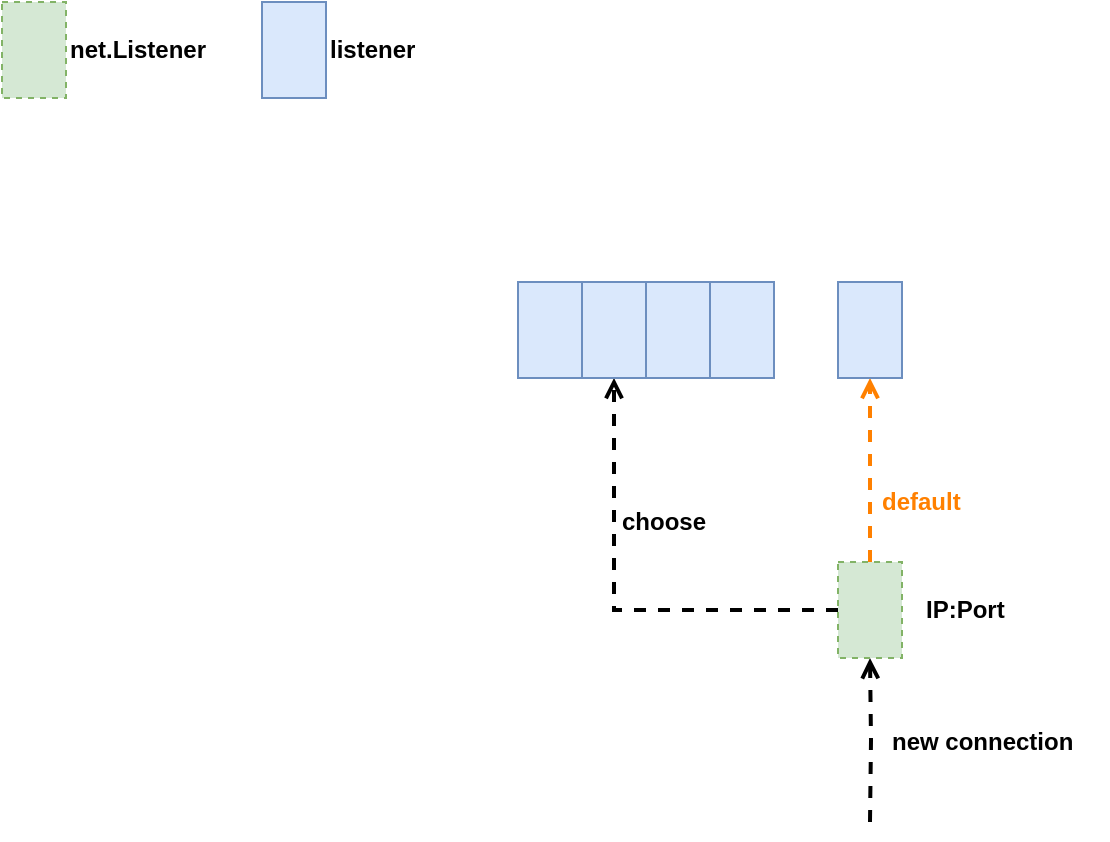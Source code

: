 <mxfile version="12.9.3" type="device" pages="6"><diagram id="dbcstQzmSlEcII5QbIzY" name="mux-logical"><mxGraphModel dx="946" dy="725" grid="1" gridSize="10" guides="1" tooltips="1" connect="1" arrows="1" fold="1" page="1" pageScale="1" pageWidth="850" pageHeight="1100" math="0" shadow="0"><root><mxCell id="jz4CYJhjTtpOmUP2Ozku-0"/><mxCell id="jz4CYJhjTtpOmUP2Ozku-1" parent="jz4CYJhjTtpOmUP2Ozku-0"/><mxCell id="_9zwbvxTsbgT2o3tY8h4-7" style="edgeStyle=orthogonalEdgeStyle;rounded=0;orthogonalLoop=1;jettySize=auto;html=1;exitX=0;exitY=0.5;exitDx=0;exitDy=0;entryX=0.5;entryY=1;entryDx=0;entryDy=0;dashed=1;endArrow=open;endFill=0;strokeColor=#000000;strokeWidth=2;fontSize=12;fontColor=#FF8000;" edge="1" parent="jz4CYJhjTtpOmUP2Ozku-1" source="IV91luu3_fZBxVdjzfYJ-0" target="_9zwbvxTsbgT2o3tY8h4-3"><mxGeometry relative="1" as="geometry"/></mxCell><mxCell id="_9zwbvxTsbgT2o3tY8h4-8" style="edgeStyle=orthogonalEdgeStyle;rounded=0;orthogonalLoop=1;jettySize=auto;html=1;exitX=0.5;exitY=0;exitDx=0;exitDy=0;entryX=0.5;entryY=1;entryDx=0;entryDy=0;dashed=1;endArrow=open;endFill=0;strokeColor=#FF8000;strokeWidth=2;fontSize=12;fontColor=#FF8000;" edge="1" parent="jz4CYJhjTtpOmUP2Ozku-1" source="IV91luu3_fZBxVdjzfYJ-0" target="_9zwbvxTsbgT2o3tY8h4-6"><mxGeometry relative="1" as="geometry"/></mxCell><mxCell id="_9zwbvxTsbgT2o3tY8h4-9" style="edgeStyle=orthogonalEdgeStyle;rounded=0;orthogonalLoop=1;jettySize=auto;html=1;dashed=1;endArrow=open;endFill=0;strokeColor=#000000;strokeWidth=2;fontSize=12;fontColor=#FF8000;entryX=0.5;entryY=1;entryDx=0;entryDy=0;" edge="1" parent="jz4CYJhjTtpOmUP2Ozku-1" target="IV91luu3_fZBxVdjzfYJ-0"><mxGeometry relative="1" as="geometry"><mxPoint x="454" y="420" as="targetPoint"/><mxPoint x="454" y="430" as="sourcePoint"/></mxGeometry></mxCell><mxCell id="IV91luu3_fZBxVdjzfYJ-0" value="" style="rounded=0;whiteSpace=wrap;html=1;strokeColor=#82b366;fillColor=#d5e8d4;fontSize=16;dashed=1;" vertex="1" parent="jz4CYJhjTtpOmUP2Ozku-1"><mxGeometry x="438" y="300" width="32" height="48" as="geometry"/></mxCell><mxCell id="RExAnxmury5hbp0Fo_0h-0" value="&lt;font style=&quot;font-size: 12px;&quot;&gt;&lt;b style=&quot;font-size: 12px;&quot;&gt;net.Listener&lt;/b&gt;&lt;/font&gt;" style="text;html=1;align=left;verticalAlign=middle;resizable=0;points=[];autosize=1;fontSize=12;fontColor=#000000;" vertex="1" parent="jz4CYJhjTtpOmUP2Ozku-1"><mxGeometry x="52" y="34" width="80" height="20" as="geometry"/></mxCell><mxCell id="RExAnxmury5hbp0Fo_0h-1" value="" style="rounded=0;whiteSpace=wrap;html=1;strokeColor=#82b366;fillColor=#d5e8d4;fontSize=16;dashed=1;" vertex="1" parent="jz4CYJhjTtpOmUP2Ozku-1"><mxGeometry x="20" y="20" width="32" height="48" as="geometry"/></mxCell><mxCell id="_9zwbvxTsbgT2o3tY8h4-0" value="" style="rounded=0;whiteSpace=wrap;html=1;strokeColor=#6c8ebf;fillColor=#dae8fc;fontSize=16;" vertex="1" parent="jz4CYJhjTtpOmUP2Ozku-1"><mxGeometry x="150" y="20" width="32" height="48" as="geometry"/></mxCell><mxCell id="_9zwbvxTsbgT2o3tY8h4-1" value="&lt;b&gt;listener&lt;/b&gt;" style="text;html=1;align=left;verticalAlign=middle;resizable=0;points=[];autosize=1;fontSize=12;fontColor=#000000;" vertex="1" parent="jz4CYJhjTtpOmUP2Ozku-1"><mxGeometry x="182" y="34" width="60" height="20" as="geometry"/></mxCell><mxCell id="_9zwbvxTsbgT2o3tY8h4-2" value="" style="rounded=0;whiteSpace=wrap;html=1;strokeColor=#6c8ebf;fillColor=#dae8fc;fontSize=16;" vertex="1" parent="jz4CYJhjTtpOmUP2Ozku-1"><mxGeometry x="278" y="160" width="32" height="48" as="geometry"/></mxCell><mxCell id="_9zwbvxTsbgT2o3tY8h4-3" value="" style="rounded=0;whiteSpace=wrap;html=1;strokeColor=#6c8ebf;fillColor=#dae8fc;fontSize=16;" vertex="1" parent="jz4CYJhjTtpOmUP2Ozku-1"><mxGeometry x="310" y="160" width="32" height="48" as="geometry"/></mxCell><mxCell id="_9zwbvxTsbgT2o3tY8h4-4" value="" style="rounded=0;whiteSpace=wrap;html=1;strokeColor=#6c8ebf;fillColor=#dae8fc;fontSize=16;" vertex="1" parent="jz4CYJhjTtpOmUP2Ozku-1"><mxGeometry x="342" y="160" width="32" height="48" as="geometry"/></mxCell><mxCell id="_9zwbvxTsbgT2o3tY8h4-5" value="" style="rounded=0;whiteSpace=wrap;html=1;strokeColor=#6c8ebf;fillColor=#dae8fc;fontSize=16;" vertex="1" parent="jz4CYJhjTtpOmUP2Ozku-1"><mxGeometry x="374" y="160" width="32" height="48" as="geometry"/></mxCell><mxCell id="_9zwbvxTsbgT2o3tY8h4-6" value="" style="rounded=0;whiteSpace=wrap;html=1;strokeColor=#6c8ebf;fillColor=#dae8fc;fontSize=16;" vertex="1" parent="jz4CYJhjTtpOmUP2Ozku-1"><mxGeometry x="438" y="160" width="32" height="48" as="geometry"/></mxCell><mxCell id="_9zwbvxTsbgT2o3tY8h4-10" value="&lt;font style=&quot;font-size: 12px&quot;&gt;&lt;b style=&quot;font-size: 12px&quot;&gt;new connection&lt;/b&gt;&lt;/font&gt;" style="text;html=1;align=left;verticalAlign=middle;resizable=0;points=[];autosize=1;fontSize=12;fontColor=#000000;" vertex="1" parent="jz4CYJhjTtpOmUP2Ozku-1"><mxGeometry x="463" y="380" width="110" height="20" as="geometry"/></mxCell><mxCell id="_9zwbvxTsbgT2o3tY8h4-11" value="&lt;font style=&quot;font-size: 12px&quot;&gt;&lt;b style=&quot;font-size: 12px&quot;&gt;choose&lt;/b&gt;&lt;/font&gt;" style="text;html=1;align=left;verticalAlign=middle;resizable=0;points=[];autosize=1;fontSize=12;fontColor=#000000;" vertex="1" parent="jz4CYJhjTtpOmUP2Ozku-1"><mxGeometry x="328" y="270" width="60" height="20" as="geometry"/></mxCell><mxCell id="_9zwbvxTsbgT2o3tY8h4-12" value="&lt;b&gt;default&lt;/b&gt;" style="text;html=1;align=left;verticalAlign=middle;resizable=0;points=[];autosize=1;fontSize=12;fontColor=#FF8000;strokeColor=none;" vertex="1" parent="jz4CYJhjTtpOmUP2Ozku-1"><mxGeometry x="458" y="260" width="50" height="20" as="geometry"/></mxCell><mxCell id="_9zwbvxTsbgT2o3tY8h4-13" value="&lt;b&gt;IP:Port&lt;/b&gt;" style="text;html=1;align=left;verticalAlign=middle;resizable=0;points=[];autosize=1;fontSize=12;fontColor=#000000;" vertex="1" parent="jz4CYJhjTtpOmUP2Ozku-1"><mxGeometry x="480" y="314" width="50" height="20" as="geometry"/></mxCell></root></mxGraphModel></diagram><diagram id="0usNgU96hpFhxN_MC8US" name="mux"><mxGraphModel dx="946" dy="725" grid="1" gridSize="10" guides="1" tooltips="1" connect="1" arrows="1" fold="1" page="1" pageScale="1" pageWidth="850" pageHeight="1100" math="0" shadow="0"><root><mxCell id="0"/><mxCell id="1" parent="0"/><mxCell id="UM98xkrNpnuUNI5PYSUq-42" style="edgeStyle=orthogonalEdgeStyle;rounded=0;orthogonalLoop=1;jettySize=auto;html=1;exitX=0.25;exitY=1;exitDx=0;exitDy=0;entryX=1;entryY=0.5;entryDx=0;entryDy=0;dashed=1;endArrow=open;endFill=0;strokeColor=#7F00FF;strokeWidth=2;fontSize=12;fontColor=#FF8000;" edge="1" parent="1" source="UM98xkrNpnuUNI5PYSUq-8" target="UM98xkrNpnuUNI5PYSUq-13"><mxGeometry relative="1" as="geometry"/></mxCell><mxCell id="UM98xkrNpnuUNI5PYSUq-8" value="" style="rounded=0;whiteSpace=wrap;html=1;dashed=1;fontSize=12;align=left;fillColor=none;" vertex="1" parent="1"><mxGeometry x="321.5" y="270" width="131" height="70" as="geometry"/></mxCell><mxCell id="zYH3Lq-KBJM0vHloreDQ-21" value="" style="rounded=0;whiteSpace=wrap;html=1;strokeColor=#6c8ebf;fillColor=#dae8fc;fontSize=16;" vertex="1" parent="1"><mxGeometry x="393" y="20" width="32" height="48" as="geometry"/></mxCell><mxCell id="zYH3Lq-KBJM0vHloreDQ-23" value="" style="rounded=0;whiteSpace=wrap;html=1;strokeColor=#b85450;fillColor=#f8cecc;fontSize=16;" vertex="1" parent="1"><mxGeometry x="281" y="20" width="32" height="48" as="geometry"/></mxCell><mxCell id="zYH3Lq-KBJM0vHloreDQ-25" value="&lt;font style=&quot;font-size: 12px;&quot;&gt;&lt;b style=&quot;font-size: 12px;&quot;&gt;net.Listener&lt;/b&gt;&lt;/font&gt;" style="text;html=1;align=left;verticalAlign=middle;resizable=0;points=[];autosize=1;fontSize=12;fontColor=#000000;" vertex="1" parent="1"><mxGeometry x="52" y="34" width="80" height="20" as="geometry"/></mxCell><mxCell id="UM98xkrNpnuUNI5PYSUq-1" value="" style="rounded=0;whiteSpace=wrap;html=1;strokeColor=#82b366;fillColor=#d5e8d4;fontSize=16;dashed=1;" vertex="1" parent="1"><mxGeometry x="20" y="20" width="32" height="48" as="geometry"/></mxCell><mxCell id="UM98xkrNpnuUNI5PYSUq-2" value="&lt;b&gt;Mux&lt;/b&gt;" style="text;html=1;align=left;verticalAlign=middle;resizable=0;points=[];autosize=1;fontSize=12;fontColor=#000000;" vertex="1" parent="1"><mxGeometry x="313" y="34" width="40" height="20" as="geometry"/></mxCell><mxCell id="UM98xkrNpnuUNI5PYSUq-3" value="&lt;b&gt;listener&lt;/b&gt;" style="text;html=1;align=left;verticalAlign=middle;resizable=0;points=[];autosize=1;fontSize=12;fontColor=#000000;" vertex="1" parent="1"><mxGeometry x="425" y="34" width="60" height="20" as="geometry"/></mxCell><mxCell id="UM98xkrNpnuUNI5PYSUq-9" style="edgeStyle=orthogonalEdgeStyle;rounded=0;orthogonalLoop=1;jettySize=auto;html=1;exitX=1;exitY=0.5;exitDx=0;exitDy=0;entryX=0;entryY=0.5;entryDx=0;entryDy=0;endArrow=open;endFill=0;fontSize=12;" edge="1" parent="1" source="UM98xkrNpnuUNI5PYSUq-4" target="UM98xkrNpnuUNI5PYSUq-8"><mxGeometry relative="1" as="geometry"/></mxCell><mxCell id="UM98xkrNpnuUNI5PYSUq-14" style="edgeStyle=orthogonalEdgeStyle;rounded=0;orthogonalLoop=1;jettySize=auto;html=1;exitX=0.5;exitY=1;exitDx=0;exitDy=0;entryX=0.5;entryY=0;entryDx=0;entryDy=0;endArrow=open;endFill=0;fontSize=12;" edge="1" parent="1" source="UM98xkrNpnuUNI5PYSUq-4" target="UM98xkrNpnuUNI5PYSUq-13"><mxGeometry relative="1" as="geometry"/></mxCell><mxCell id="UM98xkrNpnuUNI5PYSUq-19" style="edgeStyle=orthogonalEdgeStyle;rounded=0;orthogonalLoop=1;jettySize=auto;html=1;exitX=0.5;exitY=0;exitDx=0;exitDy=0;endArrow=open;endFill=0;fontSize=12;" edge="1" parent="1" source="UM98xkrNpnuUNI5PYSUq-4" target="UM98xkrNpnuUNI5PYSUq-18"><mxGeometry relative="1" as="geometry"/></mxCell><mxCell id="UM98xkrNpnuUNI5PYSUq-4" value="" style="rounded=0;whiteSpace=wrap;html=1;strokeColor=#b85450;fillColor=#f8cecc;fontSize=16;" vertex="1" parent="1"><mxGeometry x="199" y="281" width="32" height="48" as="geometry"/></mxCell><mxCell id="UM98xkrNpnuUNI5PYSUq-11" style="edgeStyle=orthogonalEdgeStyle;rounded=0;orthogonalLoop=1;jettySize=auto;html=1;exitX=0;exitY=0.5;exitDx=0;exitDy=0;entryX=0;entryY=0.5;entryDx=0;entryDy=0;endArrow=open;endFill=0;fontSize=12;" edge="1" parent="1" source="UM98xkrNpnuUNI5PYSUq-13" target="UM98xkrNpnuUNI5PYSUq-4"><mxGeometry relative="1" as="geometry"/></mxCell><mxCell id="UM98xkrNpnuUNI5PYSUq-5" value="" style="rounded=0;whiteSpace=wrap;html=1;strokeColor=#6c8ebf;fillColor=#dae8fc;fontSize=16;" vertex="1" parent="1"><mxGeometry x="339" y="281" width="32" height="48" as="geometry"/></mxCell><mxCell id="UM98xkrNpnuUNI5PYSUq-6" value="" style="rounded=0;whiteSpace=wrap;html=1;strokeColor=#6c8ebf;fillColor=#dae8fc;fontSize=16;" vertex="1" parent="1"><mxGeometry x="371" y="281" width="32" height="48" as="geometry"/></mxCell><mxCell id="UM98xkrNpnuUNI5PYSUq-26" style="edgeStyle=orthogonalEdgeStyle;rounded=0;orthogonalLoop=1;jettySize=auto;html=1;exitX=1;exitY=0.5;exitDx=0;exitDy=0;dashed=1;endArrow=open;endFill=0;strokeColor=#7F00FF;strokeWidth=2;fontSize=12;fontColor=#7F00FF;entryX=0;entryY=0.5;entryDx=0;entryDy=0;" edge="1" parent="1" source="UM98xkrNpnuUNI5PYSUq-7" target="UM98xkrNpnuUNI5PYSUq-32"><mxGeometry relative="1" as="geometry"><mxPoint x="551" y="305" as="targetPoint"/></mxGeometry></mxCell><mxCell id="UM98xkrNpnuUNI5PYSUq-7" value="" style="rounded=0;whiteSpace=wrap;html=1;strokeColor=#6c8ebf;fillColor=#dae8fc;fontSize=16;" vertex="1" parent="1"><mxGeometry x="403" y="281" width="32" height="48" as="geometry"/></mxCell><mxCell id="UM98xkrNpnuUNI5PYSUq-10" value="&lt;b&gt;lns&lt;/b&gt;" style="text;html=1;align=left;verticalAlign=middle;resizable=0;points=[];autosize=1;fontSize=12;fontColor=#000000;" vertex="1" parent="1"><mxGeometry x="259" y="285" width="30" height="20" as="geometry"/></mxCell><mxCell id="UM98xkrNpnuUNI5PYSUq-12" value="&lt;b&gt;mux&lt;/b&gt;" style="text;html=1;align=right;verticalAlign=middle;resizable=0;points=[];autosize=1;fontSize=12;fontColor=#000000;" vertex="1" parent="1"><mxGeometry x="139" y="361" width="40" height="20" as="geometry"/></mxCell><mxCell id="UM98xkrNpnuUNI5PYSUq-43" style="edgeStyle=orthogonalEdgeStyle;rounded=0;orthogonalLoop=1;jettySize=auto;html=1;exitX=0.5;exitY=1;exitDx=0;exitDy=0;dashed=1;endArrow=open;endFill=0;strokeColor=#7F00FF;strokeWidth=2;fontSize=12;fontColor=#FF8000;" edge="1" parent="1" source="UM98xkrNpnuUNI5PYSUq-13"><mxGeometry relative="1" as="geometry"><mxPoint x="215" y="560" as="targetPoint"/></mxGeometry></mxCell><mxCell id="UM98xkrNpnuUNI5PYSUq-13" value="" style="rounded=0;whiteSpace=wrap;html=1;strokeColor=#6c8ebf;fillColor=#dae8fc;fontSize=16;" vertex="1" parent="1"><mxGeometry x="199" y="431" width="32" height="48" as="geometry"/></mxCell><mxCell id="UM98xkrNpnuUNI5PYSUq-15" value="&lt;b&gt;defaultLn&lt;/b&gt;" style="text;html=1;align=left;verticalAlign=middle;resizable=0;points=[];autosize=1;fontSize=12;fontColor=#000000;" vertex="1" parent="1"><mxGeometry x="219" y="371" width="70" height="20" as="geometry"/></mxCell><mxCell id="UM98xkrNpnuUNI5PYSUq-22" style="edgeStyle=orthogonalEdgeStyle;rounded=0;orthogonalLoop=1;jettySize=auto;html=1;exitX=1;exitY=0.5;exitDx=0;exitDy=0;endArrow=open;endFill=0;fontSize=12;strokeWidth=2;strokeColor=#7F00FF;dashed=1;" edge="1" parent="1" source="UM98xkrNpnuUNI5PYSUq-18" target="UM98xkrNpnuUNI5PYSUq-21"><mxGeometry relative="1" as="geometry"/></mxCell><mxCell id="UM98xkrNpnuUNI5PYSUq-40" style="edgeStyle=orthogonalEdgeStyle;rounded=0;orthogonalLoop=1;jettySize=auto;html=1;dashed=1;endArrow=open;endFill=0;strokeColor=#7F00FF;strokeWidth=2;fontSize=12;fontColor=#FF8000;entryX=0;entryY=0.5;entryDx=0;entryDy=0;" edge="1" parent="1" target="UM98xkrNpnuUNI5PYSUq-18"><mxGeometry relative="1" as="geometry"><mxPoint x="130" y="154" as="targetPoint"/><mxPoint x="130" y="154" as="sourcePoint"/></mxGeometry></mxCell><mxCell id="UM98xkrNpnuUNI5PYSUq-18" value="" style="rounded=0;whiteSpace=wrap;html=1;strokeColor=#82b366;fillColor=#d5e8d4;fontSize=16;dashed=1;" vertex="1" parent="1"><mxGeometry x="199" y="130" width="32" height="48" as="geometry"/></mxCell><mxCell id="UM98xkrNpnuUNI5PYSUq-20" value="&lt;b&gt;ln&lt;/b&gt;" style="text;html=1;align=right;verticalAlign=middle;resizable=0;points=[];autosize=1;fontSize=12;fontColor=#000000;" vertex="1" parent="1"><mxGeometry x="183" y="220" width="30" height="20" as="geometry"/></mxCell><mxCell id="UM98xkrNpnuUNI5PYSUq-24" style="edgeStyle=orthogonalEdgeStyle;rounded=0;orthogonalLoop=1;jettySize=auto;html=1;exitX=1;exitY=0.5;exitDx=0;exitDy=0;entryX=0.75;entryY=0;entryDx=0;entryDy=0;dashed=1;endArrow=open;endFill=0;strokeColor=#7F00FF;strokeWidth=2;fontSize=12;fontColor=#7F00FF;" edge="1" parent="1" source="UM98xkrNpnuUNI5PYSUq-21" target="UM98xkrNpnuUNI5PYSUq-8"><mxGeometry relative="1" as="geometry"/></mxCell><mxCell id="UM98xkrNpnuUNI5PYSUq-21" value="" style="rounded=0;whiteSpace=wrap;html=1;strokeColor=#d6b656;fillColor=#fff2cc;fontSize=16;dashed=1;" vertex="1" parent="1"><mxGeometry x="339" y="130" width="32" height="48" as="geometry"/></mxCell><mxCell id="UM98xkrNpnuUNI5PYSUq-23" value="&lt;b&gt;Accept()&lt;/b&gt;" style="text;html=1;align=left;verticalAlign=middle;resizable=0;points=[];autosize=1;fontSize=12;fontColor=#7F00FF;" vertex="1" parent="1"><mxGeometry x="257" y="133" width="60" height="20" as="geometry"/></mxCell><mxCell id="UM98xkrNpnuUNI5PYSUq-25" value="&lt;b&gt;matches the first and send&lt;/b&gt;" style="text;html=1;align=left;verticalAlign=middle;resizable=0;points=[];autosize=1;fontSize=12;fontColor=#7F00FF;" vertex="1" parent="1"><mxGeometry x="421" y="200" width="170" height="20" as="geometry"/></mxCell><mxCell id="UM98xkrNpnuUNI5PYSUq-27" value="&lt;b&gt;Accept()&lt;/b&gt;" style="text;html=1;align=left;verticalAlign=middle;resizable=0;points=[];autosize=1;fontSize=12;fontColor=#7F00FF;" vertex="1" parent="1"><mxGeometry x="471" y="281" width="60" height="20" as="geometry"/></mxCell><mxCell id="UM98xkrNpnuUNI5PYSUq-28" value="" style="rounded=0;whiteSpace=wrap;html=1;strokeColor=#9673a6;fillColor=#e1d5e7;fontSize=16;" vertex="1" parent="1"><mxGeometry x="510" y="20" width="32" height="48" as="geometry"/></mxCell><mxCell id="UM98xkrNpnuUNI5PYSUq-29" value="&lt;b&gt;SharedConn&lt;/b&gt;" style="text;html=1;align=left;verticalAlign=middle;resizable=0;points=[];autosize=1;fontSize=12;fontColor=#000000;" vertex="1" parent="1"><mxGeometry x="542" y="34" width="90" height="20" as="geometry"/></mxCell><mxCell id="UM98xkrNpnuUNI5PYSUq-30" value="" style="rounded=0;whiteSpace=wrap;html=1;strokeColor=#d6b656;fillColor=#fff2cc;fontSize=16;dashed=1;" vertex="1" parent="1"><mxGeometry x="150" y="20" width="32" height="48" as="geometry"/></mxCell><mxCell id="UM98xkrNpnuUNI5PYSUq-31" value="&lt;b&gt;net.Conn&lt;/b&gt;" style="text;html=1;align=left;verticalAlign=middle;resizable=0;points=[];autosize=1;fontSize=12;fontColor=#000000;" vertex="1" parent="1"><mxGeometry x="182" y="34" width="70" height="20" as="geometry"/></mxCell><mxCell id="UM98xkrNpnuUNI5PYSUq-39" style="edgeStyle=orthogonalEdgeStyle;rounded=0;orthogonalLoop=1;jettySize=auto;html=1;exitX=1;exitY=0.5;exitDx=0;exitDy=0;dashed=1;endArrow=open;endFill=0;strokeColor=#7F00FF;strokeWidth=2;fontSize=12;fontColor=#FF8000;" edge="1" parent="1" source="UM98xkrNpnuUNI5PYSUq-32"><mxGeometry relative="1" as="geometry"><mxPoint x="670" y="305" as="targetPoint"/></mxGeometry></mxCell><mxCell id="UM98xkrNpnuUNI5PYSUq-32" value="" style="rounded=0;whiteSpace=wrap;html=1;strokeColor=#9673a6;fillColor=#e1d5e7;fontSize=16;" vertex="1" parent="1"><mxGeometry x="571" y="281" width="32" height="48" as="geometry"/></mxCell><mxCell id="UM98xkrNpnuUNI5PYSUq-34" style="edgeStyle=orthogonalEdgeStyle;rounded=0;orthogonalLoop=1;jettySize=auto;html=1;dashed=1;endArrow=open;endFill=0;strokeColor=#FF8000;strokeWidth=2;fontSize=12;fontColor=#7F00FF;entryX=1;entryY=0.5;entryDx=0;entryDy=0;" edge="1" parent="1" target="UM98xkrNpnuUNI5PYSUq-33"><mxGeometry relative="1" as="geometry"><mxPoint x="531" y="455" as="targetPoint"/><mxPoint x="541" y="455" as="sourcePoint"/></mxGeometry></mxCell><mxCell id="UM98xkrNpnuUNI5PYSUq-37" style="edgeStyle=orthogonalEdgeStyle;rounded=0;orthogonalLoop=1;jettySize=auto;html=1;exitX=0.5;exitY=0;exitDx=0;exitDy=0;entryX=0.75;entryY=1;entryDx=0;entryDy=0;dashed=1;endArrow=open;endFill=0;strokeColor=#FF8000;strokeWidth=2;fontSize=12;fontColor=#7F00FF;" edge="1" parent="1" source="UM98xkrNpnuUNI5PYSUq-33" target="UM98xkrNpnuUNI5PYSUq-8"><mxGeometry relative="1" as="geometry"/></mxCell><mxCell id="UM98xkrNpnuUNI5PYSUq-33" value="" style="rounded=0;whiteSpace=wrap;html=1;strokeColor=#6c8ebf;fillColor=#dae8fc;fontSize=16;" vertex="1" parent="1"><mxGeometry x="404" y="431" width="32" height="48" as="geometry"/></mxCell><mxCell id="UM98xkrNpnuUNI5PYSUq-35" value="&lt;b&gt;Listen()&lt;/b&gt;" style="text;html=1;align=left;verticalAlign=middle;resizable=0;points=[];autosize=1;fontSize=12;fontColor=#FF8000;" vertex="1" parent="1"><mxGeometry x="545" y="443" width="60" height="20" as="geometry"/></mxCell><mxCell id="UM98xkrNpnuUNI5PYSUq-36" value="&lt;b&gt;new&lt;/b&gt;" style="text;html=1;align=left;verticalAlign=middle;resizable=0;points=[];autosize=1;fontSize=12;fontColor=#FF8000;" vertex="1" parent="1"><mxGeometry x="471" y="431" width="40" height="20" as="geometry"/></mxCell><mxCell id="UM98xkrNpnuUNI5PYSUq-38" value="&lt;b&gt;append&lt;/b&gt;" style="text;html=1;align=left;verticalAlign=middle;resizable=0;points=[];autosize=1;fontSize=12;fontColor=#FF8000;" vertex="1" parent="1"><mxGeometry x="421" y="381" width="60" height="20" as="geometry"/></mxCell><mxCell id="UM98xkrNpnuUNI5PYSUq-41" value="&lt;b&gt;Serve()&lt;/b&gt;" style="text;html=1;align=left;verticalAlign=middle;resizable=0;points=[];autosize=1;fontSize=12;fontColor=#7F00FF;" vertex="1" parent="1"><mxGeometry x="79" y="144" width="60" height="20" as="geometry"/></mxCell><mxCell id="UM98xkrNpnuUNI5PYSUq-44" value="&lt;b&gt;not hits&lt;/b&gt;" style="text;html=1;align=left;verticalAlign=middle;resizable=0;points=[];autosize=1;fontSize=12;fontColor=#7F00FF;" vertex="1" parent="1"><mxGeometry x="293" y="401" width="60" height="20" as="geometry"/></mxCell></root></mxGraphModel></diagram><diagram id="aJ17qx1UZo0cwqDIB3IZ" name="mux-max-need-bytes"><mxGraphModel dx="946" dy="725" grid="1" gridSize="10" guides="1" tooltips="1" connect="1" arrows="1" fold="1" page="1" pageScale="1" pageWidth="850" pageHeight="1100" math="0" shadow="0"><root><mxCell id="tO2swhdTRqxPIhYkPLiv-0"/><mxCell id="tO2swhdTRqxPIhYkPLiv-1" parent="tO2swhdTRqxPIhYkPLiv-0"/><mxCell id="TcRmJ5U6-eBF5bAO3r16-0" value="" style="rounded=0;whiteSpace=wrap;html=1;strokeColor=#6c8ebf;fillColor=#dae8fc;fontSize=16;" vertex="1" parent="tO2swhdTRqxPIhYkPLiv-1"><mxGeometry x="280" y="20" width="32" height="48" as="geometry"/></mxCell><mxCell id="TcRmJ5U6-eBF5bAO3r16-1" value="&lt;b&gt;listener&lt;/b&gt;" style="text;html=1;align=left;verticalAlign=middle;resizable=0;points=[];autosize=1;fontSize=12;fontColor=#000000;" vertex="1" parent="tO2swhdTRqxPIhYkPLiv-1"><mxGeometry x="312" y="34" width="60" height="20" as="geometry"/></mxCell><mxCell id="TcRmJ5U6-eBF5bAO3r16-2" value="" style="rounded=0;whiteSpace=wrap;html=1;strokeColor=#9673a6;fillColor=#e1d5e7;fontSize=16;" vertex="1" parent="tO2swhdTRqxPIhYkPLiv-1"><mxGeometry x="397" y="20" width="32" height="48" as="geometry"/></mxCell><mxCell id="TcRmJ5U6-eBF5bAO3r16-3" value="&lt;b&gt;SharedConn&lt;/b&gt;" style="text;html=1;align=left;verticalAlign=middle;resizable=0;points=[];autosize=1;fontSize=12;fontColor=#000000;" vertex="1" parent="tO2swhdTRqxPIhYkPLiv-1"><mxGeometry x="429" y="34" width="90" height="20" as="geometry"/></mxCell><mxCell id="YIIdOZlREQ75Kcd1FiPb-2" value="" style="rounded=0;whiteSpace=wrap;html=1;strokeColor=#d6b656;fillColor=#fff2cc;fontSize=16;dashed=1;" vertex="1" parent="tO2swhdTRqxPIhYkPLiv-1"><mxGeometry x="160" y="20" width="32" height="48" as="geometry"/></mxCell><mxCell id="YIIdOZlREQ75Kcd1FiPb-3" value="&lt;b&gt;net.Conn&lt;/b&gt;" style="text;html=1;align=left;verticalAlign=middle;resizable=0;points=[];autosize=1;fontSize=12;fontColor=#000000;" vertex="1" parent="tO2swhdTRqxPIhYkPLiv-1"><mxGeometry x="192" y="34" width="70" height="20" as="geometry"/></mxCell><mxCell id="trJYQJrK1y8rhbnJbrUh-0" value="&lt;font style=&quot;font-size: 12px;&quot;&gt;&lt;b style=&quot;font-size: 12px;&quot;&gt;net.Listener&lt;/b&gt;&lt;/font&gt;" style="text;html=1;align=left;verticalAlign=middle;resizable=0;points=[];autosize=1;fontSize=12;fontColor=#000000;" vertex="1" parent="tO2swhdTRqxPIhYkPLiv-1"><mxGeometry x="52" y="34" width="80" height="20" as="geometry"/></mxCell><mxCell id="trJYQJrK1y8rhbnJbrUh-1" value="" style="rounded=0;whiteSpace=wrap;html=1;strokeColor=#82b366;fillColor=#d5e8d4;fontSize=16;dashed=1;" vertex="1" parent="tO2swhdTRqxPIhYkPLiv-1"><mxGeometry x="20" y="20" width="32" height="48" as="geometry"/></mxCell><mxCell id="trJYQJrK1y8rhbnJbrUh-3" style="edgeStyle=orthogonalEdgeStyle;rounded=0;orthogonalLoop=1;jettySize=auto;html=1;dashed=1;endArrow=open;endFill=0;strokeColor=#FF8000;strokeWidth=2;fontSize=12;fontColor=#FF8000;entryX=0;entryY=0.5;entryDx=0;entryDy=0;" edge="1" parent="tO2swhdTRqxPIhYkPLiv-1" target="trJYQJrK1y8rhbnJbrUh-2"><mxGeometry relative="1" as="geometry"><mxPoint x="180" y="194" as="targetPoint"/><mxPoint x="120" y="194" as="sourcePoint"/></mxGeometry></mxCell><mxCell id="trJYQJrK1y8rhbnJbrUh-5" style="edgeStyle=orthogonalEdgeStyle;rounded=0;orthogonalLoop=1;jettySize=auto;html=1;exitX=1;exitY=0.5;exitDx=0;exitDy=0;entryX=0;entryY=0.5;entryDx=0;entryDy=0;dashed=1;endArrow=open;endFill=0;strokeColor=#FF8000;strokeWidth=2;fontSize=12;fontColor=#FF8000;" edge="1" parent="tO2swhdTRqxPIhYkPLiv-1" source="trJYQJrK1y8rhbnJbrUh-2" target="trJYQJrK1y8rhbnJbrUh-4"><mxGeometry relative="1" as="geometry"/></mxCell><mxCell id="trJYQJrK1y8rhbnJbrUh-2" value="" style="rounded=0;whiteSpace=wrap;html=1;strokeColor=#82b366;fillColor=#d5e8d4;fontSize=16;dashed=1;" vertex="1" parent="tO2swhdTRqxPIhYkPLiv-1"><mxGeometry x="260" y="170" width="32" height="48" as="geometry"/></mxCell><mxCell id="trJYQJrK1y8rhbnJbrUh-7" style="edgeStyle=orthogonalEdgeStyle;rounded=0;orthogonalLoop=1;jettySize=auto;html=1;exitX=0.5;exitY=1;exitDx=0;exitDy=0;entryX=0.5;entryY=0;entryDx=0;entryDy=0;dashed=1;endArrow=open;endFill=0;strokeColor=#FF8000;strokeWidth=2;fontSize=12;fontColor=#FF8000;" edge="1" parent="tO2swhdTRqxPIhYkPLiv-1" source="trJYQJrK1y8rhbnJbrUh-4" target="trJYQJrK1y8rhbnJbrUh-6"><mxGeometry relative="1" as="geometry"/></mxCell><mxCell id="trJYQJrK1y8rhbnJbrUh-4" value="" style="rounded=0;whiteSpace=wrap;html=1;strokeColor=#d6b656;fillColor=#fff2cc;fontSize=16;dashed=1;" vertex="1" parent="tO2swhdTRqxPIhYkPLiv-1"><mxGeometry x="380" y="170" width="32" height="48" as="geometry"/></mxCell><mxCell id="trJYQJrK1y8rhbnJbrUh-6" value="" style="rounded=0;whiteSpace=wrap;html=1;strokeColor=#9673a6;fillColor=#e1d5e7;fontSize=16;" vertex="1" parent="tO2swhdTRqxPIhYkPLiv-1"><mxGeometry x="380" y="310" width="32" height="48" as="geometry"/></mxCell><mxCell id="trJYQJrK1y8rhbnJbrUh-13" style="edgeStyle=orthogonalEdgeStyle;rounded=0;orthogonalLoop=1;jettySize=auto;html=1;exitX=1;exitY=0.5;exitDx=0;exitDy=0;entryX=0;entryY=0.5;entryDx=0;entryDy=0;endArrow=open;endFill=0;strokeColor=#000000;strokeWidth=1;fontSize=12;fontColor=#FF8000;" edge="1" parent="tO2swhdTRqxPIhYkPLiv-1" source="trJYQJrK1y8rhbnJbrUh-6" target="trJYQJrK1y8rhbnJbrUh-12"><mxGeometry relative="1" as="geometry"><mxPoint x="557" y="334" as="sourcePoint"/></mxGeometry></mxCell><mxCell id="trJYQJrK1y8rhbnJbrUh-14" style="edgeStyle=orthogonalEdgeStyle;rounded=0;orthogonalLoop=1;jettySize=auto;html=1;entryX=0;entryY=0.75;entryDx=0;entryDy=0;endArrow=open;endFill=0;strokeColor=#000000;strokeWidth=1;fontSize=12;fontColor=#FF8000;exitX=0;exitY=0.5;exitDx=0;exitDy=0;" edge="1" parent="tO2swhdTRqxPIhYkPLiv-1" source="trJYQJrK1y8rhbnJbrUh-6" target="trJYQJrK1y8rhbnJbrUh-4"><mxGeometry relative="1" as="geometry"><mxPoint x="541" y="310" as="sourcePoint"/></mxGeometry></mxCell><mxCell id="trJYQJrK1y8rhbnJbrUh-10" value="" style="rounded=0;whiteSpace=wrap;html=1;strokeColor=#b85450;fillColor=#f8cecc;fontSize=16;" vertex="1" parent="tO2swhdTRqxPIhYkPLiv-1"><mxGeometry x="540" y="20" width="32" height="48" as="geometry"/></mxCell><mxCell id="trJYQJrK1y8rhbnJbrUh-11" value="&lt;b&gt;bytes.Buffer&lt;/b&gt;" style="text;html=1;align=left;verticalAlign=middle;resizable=0;points=[];autosize=1;fontSize=12;fontColor=#000000;" vertex="1" parent="tO2swhdTRqxPIhYkPLiv-1"><mxGeometry x="572" y="34" width="90" height="20" as="geometry"/></mxCell><mxCell id="72yEE3h0J6B2zQTya2fe-1" style="edgeStyle=orthogonalEdgeStyle;rounded=0;orthogonalLoop=1;jettySize=auto;html=1;exitX=1;exitY=0.5;exitDx=0;exitDy=0;endArrow=open;endFill=0;strokeColor=#7F00FF;strokeWidth=2;fontSize=12;fontColor=#FF8000;entryX=0.5;entryY=0;entryDx=0;entryDy=0;dashed=1;" edge="1" parent="tO2swhdTRqxPIhYkPLiv-1" source="trJYQJrK1y8rhbnJbrUh-4" target="trJYQJrK1y8rhbnJbrUh-12"><mxGeometry relative="1" as="geometry"><mxPoint x="510" y="170" as="targetPoint"/></mxGeometry></mxCell><mxCell id="72yEE3h0J6B2zQTya2fe-3" style="edgeStyle=orthogonalEdgeStyle;rounded=0;orthogonalLoop=1;jettySize=auto;html=1;exitX=0.5;exitY=1;exitDx=0;exitDy=0;entryX=0.5;entryY=0;entryDx=0;entryDy=0;dashed=1;endArrow=open;endFill=0;strokeColor=#7F00FF;strokeWidth=2;fontSize=12;fontColor=#FF8000;" edge="1" parent="tO2swhdTRqxPIhYkPLiv-1" source="trJYQJrK1y8rhbnJbrUh-12" target="72yEE3h0J6B2zQTya2fe-2"><mxGeometry relative="1" as="geometry"/></mxCell><mxCell id="72yEE3h0J6B2zQTya2fe-10" style="edgeStyle=orthogonalEdgeStyle;rounded=0;orthogonalLoop=1;jettySize=auto;html=1;exitX=1;exitY=0.25;exitDx=0;exitDy=0;dashed=1;endArrow=open;endFill=0;strokeColor=#7F00FF;strokeWidth=2;fontSize=12;fontColor=#FF8000;" edge="1" parent="tO2swhdTRqxPIhYkPLiv-1" source="trJYQJrK1y8rhbnJbrUh-12"><mxGeometry relative="1" as="geometry"><mxPoint x="730" y="322" as="targetPoint"/></mxGeometry></mxCell><mxCell id="trJYQJrK1y8rhbnJbrUh-12" value="" style="rounded=0;whiteSpace=wrap;html=1;strokeColor=#b85450;fillColor=#f8cecc;fontSize=16;" vertex="1" parent="tO2swhdTRqxPIhYkPLiv-1"><mxGeometry x="490" y="310" width="32" height="48" as="geometry"/></mxCell><mxCell id="72yEE3h0J6B2zQTya2fe-0" value="&lt;b&gt;new connection&lt;/b&gt;" style="text;html=1;align=left;verticalAlign=middle;resizable=0;points=[];autosize=1;fontSize=12;fontColor=#FF8000;strokeColor=none;" vertex="1" parent="tO2swhdTRqxPIhYkPLiv-1"><mxGeometry x="140" y="173" width="110" height="20" as="geometry"/></mxCell><mxCell id="72yEE3h0J6B2zQTya2fe-7" style="edgeStyle=orthogonalEdgeStyle;rounded=0;orthogonalLoop=1;jettySize=auto;html=1;exitX=1;exitY=0.5;exitDx=0;exitDy=0;dashed=1;endArrow=open;endFill=0;strokeColor=#7F00FF;strokeWidth=2;fontSize=12;fontColor=#FF8000;entryX=1;entryY=0.75;entryDx=0;entryDy=0;" edge="1" parent="tO2swhdTRqxPIhYkPLiv-1" source="72yEE3h0J6B2zQTya2fe-2" target="trJYQJrK1y8rhbnJbrUh-12"><mxGeometry relative="1" as="geometry"><mxPoint x="506" y="570" as="targetPoint"/></mxGeometry></mxCell><mxCell id="72yEE3h0J6B2zQTya2fe-2" value="" style="rounded=0;whiteSpace=wrap;html=1;strokeColor=#6c8ebf;fillColor=#dae8fc;fontSize=16;" vertex="1" parent="tO2swhdTRqxPIhYkPLiv-1"><mxGeometry x="490" y="450" width="32" height="48" as="geometry"/></mxCell><mxCell id="72yEE3h0J6B2zQTya2fe-4" value="&lt;b&gt;create&lt;/b&gt;" style="text;html=1;align=left;verticalAlign=middle;resizable=0;points=[];autosize=1;fontSize=12;fontColor=#FF8000;strokeColor=none;" vertex="1" parent="tO2swhdTRqxPIhYkPLiv-1"><mxGeometry x="400" y="250" width="50" height="20" as="geometry"/></mxCell><mxCell id="72yEE3h0J6B2zQTya2fe-5" value="&lt;b&gt;read maxNeedBytesNumb&lt;/b&gt;" style="text;html=1;align=left;verticalAlign=middle;resizable=0;points=[];autosize=1;fontSize=12;fontColor=#7F00FF;strokeColor=none;" vertex="1" parent="tO2swhdTRqxPIhYkPLiv-1"><mxGeometry x="450" y="173" width="160" height="20" as="geometry"/></mxCell><mxCell id="72yEE3h0J6B2zQTya2fe-6" value="&lt;b&gt;match and send&lt;/b&gt;" style="text;html=1;align=left;verticalAlign=middle;resizable=0;points=[];autosize=1;fontSize=12;fontColor=#7F00FF;strokeColor=none;" vertex="1" parent="tO2swhdTRqxPIhYkPLiv-1"><mxGeometry x="410" y="390" width="110" height="20" as="geometry"/></mxCell><mxCell id="72yEE3h0J6B2zQTya2fe-8" value="&lt;b&gt;accepted by application&lt;/b&gt;" style="text;html=1;align=left;verticalAlign=middle;resizable=0;points=[];autosize=1;fontSize=12;fontColor=#7F00FF;strokeColor=none;" vertex="1" parent="tO2swhdTRqxPIhYkPLiv-1"><mxGeometry x="550" y="300" width="150" height="20" as="geometry"/></mxCell></root></mxGraphModel></diagram><diagram id="J3RT1IGxhYuuUfaReP_J" name="http"><mxGraphModel dx="946" dy="725" grid="1" gridSize="10" guides="1" tooltips="1" connect="1" arrows="1" fold="1" page="1" pageScale="1" pageWidth="850" pageHeight="1100" math="0" shadow="0"><root><mxCell id="Iwgs2ke5_CyMd6auh09j-0"/><mxCell id="Iwgs2ke5_CyMd6auh09j-1" parent="Iwgs2ke5_CyMd6auh09j-0"/><mxCell id="yCOLatY-FIqftTC-VGyM-0" value="" style="rounded=0;whiteSpace=wrap;html=1;dashed=1;fontSize=12;align=left;fillColor=none;" vertex="1" parent="Iwgs2ke5_CyMd6auh09j-1"><mxGeometry x="442.5" y="221" width="131" height="70" as="geometry"/></mxCell><mxCell id="XOwyX9ce7gljyirAZJTl-0" value="" style="rounded=0;whiteSpace=wrap;html=1;strokeColor=#6c8ebf;fillColor=#dae8fc;fontSize=16;" vertex="1" parent="Iwgs2ke5_CyMd6auh09j-1"><mxGeometry x="320" y="20" width="32" height="48" as="geometry"/></mxCell><mxCell id="XOwyX9ce7gljyirAZJTl-1" value="&lt;b&gt;ReverseProxy&lt;/b&gt;" style="text;html=1;align=left;verticalAlign=middle;resizable=0;points=[];autosize=1;fontSize=12;fontColor=#000000;" vertex="1" parent="Iwgs2ke5_CyMd6auh09j-1"><mxGeometry x="352" y="34" width="100" height="20" as="geometry"/></mxCell><mxCell id="XOwyX9ce7gljyirAZJTl-2" value="" style="rounded=0;whiteSpace=wrap;html=1;strokeColor=#9673a6;fillColor=#e1d5e7;fontSize=16;" vertex="1" parent="Iwgs2ke5_CyMd6auh09j-1"><mxGeometry x="460" y="20" width="32" height="48" as="geometry"/></mxCell><mxCell id="XOwyX9ce7gljyirAZJTl-3" value="&lt;b&gt;Routers&lt;/b&gt;" style="text;html=1;align=left;verticalAlign=middle;resizable=0;points=[];autosize=1;fontSize=12;fontColor=#000000;" vertex="1" parent="Iwgs2ke5_CyMd6auh09j-1"><mxGeometry x="492" y="34" width="60" height="20" as="geometry"/></mxCell><mxCell id="XOwyX9ce7gljyirAZJTl-4" value="" style="rounded=0;whiteSpace=wrap;html=1;strokeColor=#d6b656;fillColor=#fff2cc;fontSize=16;dashed=1;" vertex="1" parent="Iwgs2ke5_CyMd6auh09j-1"><mxGeometry x="160" y="20" width="32" height="48" as="geometry"/></mxCell><mxCell id="XOwyX9ce7gljyirAZJTl-5" value="&lt;b&gt;context.Context&lt;/b&gt;" style="text;html=1;align=left;verticalAlign=middle;resizable=0;points=[];autosize=1;fontSize=12;fontColor=#000000;" vertex="1" parent="Iwgs2ke5_CyMd6auh09j-1"><mxGeometry x="192" y="34" width="110" height="20" as="geometry"/></mxCell><mxCell id="XOwyX9ce7gljyirAZJTl-6" value="&lt;font style=&quot;font-size: 12px;&quot;&gt;&lt;b style=&quot;font-size: 12px;&quot;&gt;net.Listener&lt;/b&gt;&lt;/font&gt;" style="text;html=1;align=left;verticalAlign=middle;resizable=0;points=[];autosize=1;fontSize=12;fontColor=#000000;" vertex="1" parent="Iwgs2ke5_CyMd6auh09j-1"><mxGeometry x="52" y="34" width="80" height="20" as="geometry"/></mxCell><mxCell id="XOwyX9ce7gljyirAZJTl-7" value="" style="rounded=0;whiteSpace=wrap;html=1;strokeColor=#82b366;fillColor=#d5e8d4;fontSize=16;dashed=1;" vertex="1" parent="Iwgs2ke5_CyMd6auh09j-1"><mxGeometry x="20" y="20" width="32" height="48" as="geometry"/></mxCell><mxCell id="XOwyX9ce7gljyirAZJTl-8" value="" style="rounded=0;whiteSpace=wrap;html=1;strokeColor=#b85450;fillColor=#f8cecc;fontSize=16;" vertex="1" parent="Iwgs2ke5_CyMd6auh09j-1"><mxGeometry x="570" y="20" width="32" height="48" as="geometry"/></mxCell><mxCell id="XOwyX9ce7gljyirAZJTl-9" value="&lt;b&gt;Mux&lt;/b&gt;" style="text;html=1;align=left;verticalAlign=middle;resizable=0;points=[];autosize=1;fontSize=12;fontColor=#000000;" vertex="1" parent="Iwgs2ke5_CyMd6auh09j-1"><mxGeometry x="602" y="34" width="40" height="20" as="geometry"/></mxCell><mxCell id="XOwyX9ce7gljyirAZJTl-10" value="" style="rounded=0;whiteSpace=wrap;html=1;strokeColor=#82b366;fillColor=#d5e8d4;fontSize=16;dashed=1;" vertex="1" parent="Iwgs2ke5_CyMd6auh09j-1"><mxGeometry x="492" y="502" width="32" height="48" as="geometry"/></mxCell><mxCell id="XOwyX9ce7gljyirAZJTl-12" style="edgeStyle=orthogonalEdgeStyle;rounded=0;orthogonalLoop=1;jettySize=auto;html=1;exitX=1;exitY=0.5;exitDx=0;exitDy=0;endArrow=open;endFill=0;strokeColor=#000000;strokeWidth=1;fontSize=12;fontColor=#7F00FF;" edge="1" parent="Iwgs2ke5_CyMd6auh09j-1" source="XOwyX9ce7gljyirAZJTl-11" target="XOwyX9ce7gljyirAZJTl-10"><mxGeometry relative="1" as="geometry"/></mxCell><mxCell id="XOwyX9ce7gljyirAZJTl-11" value="" style="rounded=0;whiteSpace=wrap;html=1;strokeColor=#b85450;fillColor=#f8cecc;fontSize=16;" vertex="1" parent="Iwgs2ke5_CyMd6auh09j-1"><mxGeometry x="362" y="502" width="32" height="48" as="geometry"/></mxCell><mxCell id="XOwyX9ce7gljyirAZJTl-13" value="" style="rounded=0;whiteSpace=wrap;html=1;strokeColor=#d79b00;fillColor=#ffe6cc;fontSize=16;" vertex="1" parent="Iwgs2ke5_CyMd6auh09j-1"><mxGeometry x="680" y="20" width="32" height="48" as="geometry"/></mxCell><mxCell id="XOwyX9ce7gljyirAZJTl-14" value="&lt;b&gt;http.Server&lt;/b&gt;" style="text;html=1;align=left;verticalAlign=middle;resizable=0;points=[];autosize=1;fontSize=12;fontColor=#000000;" vertex="1" parent="Iwgs2ke5_CyMd6auh09j-1"><mxGeometry x="712" y="34" width="80" height="20" as="geometry"/></mxCell><mxCell id="XOwyX9ce7gljyirAZJTl-16" style="edgeStyle=orthogonalEdgeStyle;rounded=0;orthogonalLoop=1;jettySize=auto;html=1;exitX=0.5;exitY=1;exitDx=0;exitDy=0;entryX=0.5;entryY=0;entryDx=0;entryDy=0;endArrow=open;endFill=0;strokeColor=#FF8000;strokeWidth=2;fontSize=12;fontColor=#7F00FF;dashed=1;" edge="1" parent="Iwgs2ke5_CyMd6auh09j-1" source="XOwyX9ce7gljyirAZJTl-15" target="XOwyX9ce7gljyirAZJTl-10"><mxGeometry relative="1" as="geometry"/></mxCell><mxCell id="XOwyX9ce7gljyirAZJTl-17" style="edgeStyle=orthogonalEdgeStyle;rounded=0;orthogonalLoop=1;jettySize=auto;html=1;exitX=0;exitY=0.5;exitDx=0;exitDy=0;entryX=0.5;entryY=0;entryDx=0;entryDy=0;endArrow=open;endFill=0;strokeColor=#FF8000;strokeWidth=2;fontSize=12;fontColor=#7F00FF;dashed=1;" edge="1" parent="Iwgs2ke5_CyMd6auh09j-1" source="XOwyX9ce7gljyirAZJTl-15" target="XOwyX9ce7gljyirAZJTl-11"><mxGeometry relative="1" as="geometry"/></mxCell><mxCell id="yCOLatY-FIqftTC-VGyM-1" style="edgeStyle=orthogonalEdgeStyle;rounded=0;orthogonalLoop=1;jettySize=auto;html=1;exitX=0.5;exitY=0;exitDx=0;exitDy=0;entryX=0.5;entryY=1;entryDx=0;entryDy=0;endArrow=open;endFill=0;strokeColor=#000000;strokeWidth=1;fontSize=12;fontColor=#7F00FF;" edge="1" parent="Iwgs2ke5_CyMd6auh09j-1" source="XOwyX9ce7gljyirAZJTl-15" target="yCOLatY-FIqftTC-VGyM-0"><mxGeometry relative="1" as="geometry"/></mxCell><mxCell id="XOwyX9ce7gljyirAZJTl-15" value="" style="rounded=0;whiteSpace=wrap;html=1;strokeColor=#d79b00;fillColor=#ffe6cc;fontSize=16;" vertex="1" parent="Iwgs2ke5_CyMd6auh09j-1"><mxGeometry x="492" y="372" width="32" height="48" as="geometry"/></mxCell><mxCell id="4PCacpVZiYlTRd7WXiyt-0" value="&lt;b&gt;Serve()&lt;/b&gt;" style="text;html=1;align=left;verticalAlign=middle;resizable=0;points=[];autosize=1;fontSize=12;fontColor=#FF8000;" vertex="1" parent="Iwgs2ke5_CyMd6auh09j-1"><mxGeometry x="508" y="452" width="60" height="20" as="geometry"/></mxCell><mxCell id="yCOLatY-FIqftTC-VGyM-4" style="edgeStyle=orthogonalEdgeStyle;rounded=0;orthogonalLoop=1;jettySize=auto;html=1;exitX=0;exitY=0.5;exitDx=0;exitDy=0;entryX=1;entryY=0.5;entryDx=0;entryDy=0;endArrow=open;endFill=0;strokeColor=#0000FF;strokeWidth=2;fontSize=12;fontColor=#7F00FF;dashed=1;" edge="1" parent="Iwgs2ke5_CyMd6auh09j-1" source="4PCacpVZiYlTRd7WXiyt-1" target="yCOLatY-FIqftTC-VGyM-3"><mxGeometry relative="1" as="geometry"/></mxCell><mxCell id="4PCacpVZiYlTRd7WXiyt-1" value="" style="rounded=0;whiteSpace=wrap;html=1;strokeColor=#6c8ebf;fillColor=#dae8fc;fontSize=16;" vertex="1" parent="Iwgs2ke5_CyMd6auh09j-1"><mxGeometry x="454.5" y="232" width="32" height="48" as="geometry"/></mxCell><mxCell id="4PCacpVZiYlTRd7WXiyt-2" value="" style="rounded=0;whiteSpace=wrap;html=1;strokeColor=#9673a6;fillColor=#e1d5e7;fontSize=16;" vertex="1" parent="Iwgs2ke5_CyMd6auh09j-1"><mxGeometry x="528.5" y="232" width="32" height="48" as="geometry"/></mxCell><mxCell id="yCOLatY-FIqftTC-VGyM-2" value="&lt;b&gt;Handler&lt;/b&gt;" style="text;html=1;align=left;verticalAlign=middle;resizable=0;points=[];autosize=1;fontSize=12;fontColor=#000000;" vertex="1" parent="Iwgs2ke5_CyMd6auh09j-1"><mxGeometry x="508" y="322" width="60" height="20" as="geometry"/></mxCell><mxCell id="yCOLatY-FIqftTC-VGyM-3" value="" style="rounded=0;whiteSpace=wrap;html=1;strokeColor=#d6b656;fillColor=#fff2cc;fontSize=16;dashed=1;" vertex="1" parent="Iwgs2ke5_CyMd6auh09j-1"><mxGeometry x="276" y="232" width="32" height="48" as="geometry"/></mxCell><mxCell id="yCOLatY-FIqftTC-VGyM-5" value="&lt;b&gt;outreq.Context&lt;/b&gt;" style="text;html=1;align=left;verticalAlign=middle;resizable=0;points=[];autosize=1;fontSize=12;fontColor=#0000FF;" vertex="1" parent="Iwgs2ke5_CyMd6auh09j-1"><mxGeometry x="338.5" y="235" width="100" height="20" as="geometry"/></mxCell><mxCell id="yCOLatY-FIqftTC-VGyM-7" value="&lt;table border=&quot;0&quot; width=&quot;100%&quot; style=&quot;width: 100% ; height: 100% ; border-collapse: collapse&quot;&gt;&lt;tbody&gt;&lt;tr&gt;&lt;td&gt;url&lt;/td&gt;&lt;td&gt;req.URL.Path&lt;/td&gt;&lt;td&gt;&lt;/td&gt;&lt;/tr&gt;&lt;tr&gt;&lt;td&gt;host&lt;/td&gt;&lt;td&gt;req.Host&lt;/td&gt;&lt;td&gt;&lt;/td&gt;&lt;/tr&gt;&lt;tr&gt;&lt;td&gt;remote&lt;/td&gt;&lt;td&gt;req.RemoteAddr&lt;/td&gt;&lt;td&gt;&lt;/td&gt;&lt;/tr&gt;&lt;/tbody&gt;&lt;/table&gt;" style="text;html=1;strokeColor=none;fillColor=none;overflow=fill;fontSize=12;fontColor=#0000FF;align=left;fontStyle=1;spacing=1;verticalAlign=middle;labelPosition=center;verticalLabelPosition=middle;" vertex="1" parent="Iwgs2ke5_CyMd6auh09j-1"><mxGeometry x="276" y="162" width="180" height="48" as="geometry"/></mxCell></root></mxGraphModel></diagram><diagram id="BKfYlOQIAiRuKQMYZmef" name="http-reverse-proxy"><mxGraphModel dx="946" dy="725" grid="1" gridSize="10" guides="1" tooltips="1" connect="1" arrows="1" fold="1" page="1" pageScale="1" pageWidth="850" pageHeight="1100" math="0" shadow="0"><root><mxCell id="mj0p8brv0W05XGbIProb-0"/><mxCell id="mj0p8brv0W05XGbIProb-1" parent="mj0p8brv0W05XGbIProb-0"/><mxCell id="nWvNwY6IzSmM1unl3YL_-0" value="" style="rounded=0;whiteSpace=wrap;html=1;strokeColor=#6c8ebf;fillColor=#dae8fc;fontSize=16;" vertex="1" parent="mj0p8brv0W05XGbIProb-1"><mxGeometry x="340" y="20" width="32" height="48" as="geometry"/></mxCell><mxCell id="nWvNwY6IzSmM1unl3YL_-1" value="&lt;b&gt;http.Request&lt;/b&gt;" style="text;html=1;align=left;verticalAlign=middle;resizable=0;points=[];autosize=1;fontSize=12;fontColor=#000000;" vertex="1" parent="mj0p8brv0W05XGbIProb-1"><mxGeometry x="372" y="34" width="90" height="20" as="geometry"/></mxCell><mxCell id="nWvNwY6IzSmM1unl3YL_-2" value="" style="rounded=0;whiteSpace=wrap;html=1;strokeColor=#9673a6;fillColor=#e1d5e7;fontSize=16;" vertex="1" parent="mj0p8brv0W05XGbIProb-1"><mxGeometry x="480" y="20" width="32" height="48" as="geometry"/></mxCell><mxCell id="nWvNwY6IzSmM1unl3YL_-3" value="&lt;b&gt;http.Response&lt;/b&gt;" style="text;html=1;align=left;verticalAlign=middle;resizable=0;points=[];autosize=1;fontSize=12;fontColor=#000000;" vertex="1" parent="mj0p8brv0W05XGbIProb-1"><mxGeometry x="512" y="34" width="100" height="20" as="geometry"/></mxCell><mxCell id="nWvNwY6IzSmM1unl3YL_-4" value="" style="rounded=0;whiteSpace=wrap;html=1;strokeColor=#d6b656;fillColor=#fff2cc;fontSize=16;dashed=1;" vertex="1" parent="mj0p8brv0W05XGbIProb-1"><mxGeometry x="180" y="20" width="32" height="48" as="geometry"/></mxCell><mxCell id="nWvNwY6IzSmM1unl3YL_-5" value="&lt;b&gt;context.Context&lt;/b&gt;" style="text;html=1;align=left;verticalAlign=middle;resizable=0;points=[];autosize=1;fontSize=12;fontColor=#000000;" vertex="1" parent="mj0p8brv0W05XGbIProb-1"><mxGeometry x="212" y="34" width="110" height="20" as="geometry"/></mxCell><mxCell id="nWvNwY6IzSmM1unl3YL_-6" value="&lt;font style=&quot;font-size: 12px&quot;&gt;&lt;b style=&quot;font-size: 12px&quot;&gt;http.RoundTripper&lt;/b&gt;&lt;/font&gt;" style="text;html=1;align=left;verticalAlign=middle;resizable=0;points=[];autosize=1;fontSize=12;fontColor=#000000;" vertex="1" parent="mj0p8brv0W05XGbIProb-1"><mxGeometry x="52" y="34" width="120" height="20" as="geometry"/></mxCell><mxCell id="nWvNwY6IzSmM1unl3YL_-7" value="" style="rounded=0;whiteSpace=wrap;html=1;strokeColor=#82b366;fillColor=#d5e8d4;fontSize=16;dashed=1;" vertex="1" parent="mj0p8brv0W05XGbIProb-1"><mxGeometry x="20" y="20" width="32" height="48" as="geometry"/></mxCell><mxCell id="nWvNwY6IzSmM1unl3YL_-14" style="edgeStyle=orthogonalEdgeStyle;rounded=0;orthogonalLoop=1;jettySize=auto;html=1;exitX=1;exitY=0.5;exitDx=0;exitDy=0;endArrow=open;endFill=0;strokeColor=#0000FF;strokeWidth=2;fontSize=12;fontColor=#0000FF;dashed=1;" edge="1" parent="mj0p8brv0W05XGbIProb-1" source="nWvNwY6IzSmM1unl3YL_-12" target="nWvNwY6IzSmM1unl3YL_-13"><mxGeometry relative="1" as="geometry"/></mxCell><mxCell id="nWvNwY6IzSmM1unl3YL_-16" style="edgeStyle=orthogonalEdgeStyle;rounded=0;orthogonalLoop=1;jettySize=auto;html=1;exitX=0.5;exitY=1;exitDx=0;exitDy=0;entryX=0.5;entryY=0;entryDx=0;entryDy=0;dashed=1;endArrow=open;endFill=0;strokeColor=#0000FF;strokeWidth=2;fontSize=12;fontColor=#0000FF;" edge="1" parent="mj0p8brv0W05XGbIProb-1" source="nWvNwY6IzSmM1unl3YL_-12" target="nWvNwY6IzSmM1unl3YL_-15"><mxGeometry relative="1" as="geometry"/></mxCell><mxCell id="nWvNwY6IzSmM1unl3YL_-12" value="" style="rounded=0;whiteSpace=wrap;html=1;strokeColor=#6c8ebf;fillColor=#dae8fc;fontSize=16;" vertex="1" parent="mj0p8brv0W05XGbIProb-1"><mxGeometry x="321" y="160" width="32" height="48" as="geometry"/></mxCell><mxCell id="nWvNwY6IzSmM1unl3YL_-17" style="edgeStyle=orthogonalEdgeStyle;rounded=0;orthogonalLoop=1;jettySize=auto;html=1;exitX=0.5;exitY=1;exitDx=0;exitDy=0;entryX=0.5;entryY=0;entryDx=0;entryDy=0;dashed=1;endArrow=open;endFill=0;strokeColor=#0000FF;strokeWidth=2;fontSize=12;fontColor=#0000FF;" edge="1" parent="mj0p8brv0W05XGbIProb-1" source="nWvNwY6IzSmM1unl3YL_-13" target="nWvNwY6IzSmM1unl3YL_-15"><mxGeometry relative="1" as="geometry"/></mxCell><mxCell id="nWvNwY6IzSmM1unl3YL_-13" value="" style="rounded=0;whiteSpace=wrap;html=1;strokeColor=#d6b656;fillColor=#fff2cc;fontSize=16;dashed=1;" vertex="1" parent="mj0p8brv0W05XGbIProb-1"><mxGeometry x="471" y="160" width="32" height="48" as="geometry"/></mxCell><mxCell id="nWvNwY6IzSmM1unl3YL_-19" style="edgeStyle=orthogonalEdgeStyle;rounded=0;orthogonalLoop=1;jettySize=auto;html=1;dashed=1;endArrow=open;endFill=0;strokeColor=#0000FF;strokeWidth=2;fontSize=12;fontColor=#0000FF;entryX=0;entryY=0.5;entryDx=0;entryDy=0;" edge="1" parent="mj0p8brv0W05XGbIProb-1" target="nWvNwY6IzSmM1unl3YL_-15"><mxGeometry relative="1" as="geometry"><mxPoint x="337" y="430" as="targetPoint"/><mxPoint x="199" y="324" as="sourcePoint"/></mxGeometry></mxCell><mxCell id="nWvNwY6IzSmM1unl3YL_-23" style="edgeStyle=orthogonalEdgeStyle;rounded=0;orthogonalLoop=1;jettySize=auto;html=1;exitX=1;exitY=0.5;exitDx=0;exitDy=0;entryX=0;entryY=0.5;entryDx=0;entryDy=0;dashed=1;endArrow=open;endFill=0;strokeColor=#0000FF;strokeWidth=2;fontSize=12;fontColor=#0000FF;" edge="1" parent="mj0p8brv0W05XGbIProb-1" source="nWvNwY6IzSmM1unl3YL_-15" target="nWvNwY6IzSmM1unl3YL_-21"><mxGeometry relative="1" as="geometry"/></mxCell><mxCell id="nWvNwY6IzSmM1unl3YL_-15" value="" style="rounded=0;whiteSpace=wrap;html=1;strokeColor=#6c8ebf;fillColor=#dae8fc;fontSize=16;" vertex="1" parent="mj0p8brv0W05XGbIProb-1"><mxGeometry x="321" y="300" width="32" height="48" as="geometry"/></mxCell><mxCell id="nWvNwY6IzSmM1unl3YL_-18" value="&lt;b&gt;Context()&lt;/b&gt;" style="text;html=1;align=left;verticalAlign=middle;resizable=0;points=[];autosize=1;fontSize=12;fontColor=#0000FF;" vertex="1" parent="mj0p8brv0W05XGbIProb-1"><mxGeometry x="381" y="163" width="70" height="20" as="geometry"/></mxCell><mxCell id="nWvNwY6IzSmM1unl3YL_-20" value="&lt;b&gt;Director()&lt;/b&gt;" style="text;html=1;align=left;verticalAlign=middle;resizable=0;points=[];autosize=1;fontSize=12;fontColor=#0000FF;" vertex="1" parent="mj0p8brv0W05XGbIProb-1"><mxGeometry x="221" y="303" width="70" height="20" as="geometry"/></mxCell><mxCell id="nWvNwY6IzSmM1unl3YL_-24" style="edgeStyle=orthogonalEdgeStyle;rounded=0;orthogonalLoop=1;jettySize=auto;html=1;exitX=1;exitY=0.5;exitDx=0;exitDy=0;dashed=1;endArrow=open;endFill=0;strokeColor=#0000FF;strokeWidth=2;fontSize=12;fontColor=#0000FF;" edge="1" parent="mj0p8brv0W05XGbIProb-1" source="nWvNwY6IzSmM1unl3YL_-21" target="nWvNwY6IzSmM1unl3YL_-22"><mxGeometry relative="1" as="geometry"/></mxCell><mxCell id="nWvNwY6IzSmM1unl3YL_-21" value="" style="rounded=0;whiteSpace=wrap;html=1;strokeColor=#82b366;fillColor=#d5e8d4;fontSize=16;dashed=1;" vertex="1" parent="mj0p8brv0W05XGbIProb-1"><mxGeometry x="471" y="300" width="32" height="48" as="geometry"/></mxCell><mxCell id="nWvNwY6IzSmM1unl3YL_-22" value="" style="rounded=0;whiteSpace=wrap;html=1;strokeColor=#9673a6;fillColor=#e1d5e7;fontSize=16;" vertex="1" parent="mj0p8brv0W05XGbIProb-1"><mxGeometry x="619" y="300" width="32" height="48" as="geometry"/></mxCell><mxCell id="nWvNwY6IzSmM1unl3YL_-25" value="&lt;b&gt;copy with context&lt;/b&gt;" style="text;html=1;align=left;verticalAlign=middle;resizable=0;points=[];autosize=1;fontSize=12;fontColor=#0000FF;" vertex="1" parent="mj0p8brv0W05XGbIProb-1"><mxGeometry x="337" y="262" width="120" height="20" as="geometry"/></mxCell></root></mxGraphModel></diagram><diagram id="WtkwkjljX4uY6ANe2lkF" name="tls-proxy"><mxGraphModel dx="946" dy="725" grid="1" gridSize="10" guides="1" tooltips="1" connect="1" arrows="1" fold="1" page="1" pageScale="1" pageWidth="850" pageHeight="1100" math="0" shadow="0"><root><mxCell id="wV15UDaM3QOt3G6zkyL8-0"/><mxCell id="wV15UDaM3QOt3G6zkyL8-1" parent="wV15UDaM3QOt3G6zkyL8-0"/><mxCell id="Vwi-3wry8-PP3MRU1WbO-0" value="" style="rounded=0;whiteSpace=wrap;html=1;strokeColor=#b85450;fillColor=#f8cecc;fontSize=16;" vertex="1" parent="wV15UDaM3QOt3G6zkyL8-1"><mxGeometry x="20" y="10" width="32" height="48" as="geometry"/></mxCell><mxCell id="Vwi-3wry8-PP3MRU1WbO-1" value="&lt;b&gt;Mux&lt;/b&gt;" style="text;html=1;align=left;verticalAlign=middle;resizable=0;points=[];autosize=1;fontSize=12;fontColor=#000000;" vertex="1" parent="wV15UDaM3QOt3G6zkyL8-1"><mxGeometry x="52" y="24" width="40" height="20" as="geometry"/></mxCell><mxCell id="lGIsAk1DrdkbsrPe1J84-0" value="" style="rounded=0;whiteSpace=wrap;html=1;strokeColor=#6c8ebf;fillColor=#dae8fc;fontSize=16;" vertex="1" parent="wV15UDaM3QOt3G6zkyL8-1"><mxGeometry x="110" y="10" width="32" height="48" as="geometry"/></mxCell><mxCell id="lGIsAk1DrdkbsrPe1J84-1" value="&lt;b&gt;listener&lt;/b&gt;" style="text;html=1;align=left;verticalAlign=middle;resizable=0;points=[];autosize=1;fontSize=12;fontColor=#000000;" vertex="1" parent="wV15UDaM3QOt3G6zkyL8-1"><mxGeometry x="142" y="24" width="60" height="20" as="geometry"/></mxCell><mxCell id="lGIsAk1DrdkbsrPe1J84-4" style="edgeStyle=orthogonalEdgeStyle;rounded=0;orthogonalLoop=1;jettySize=auto;html=1;exitX=0.5;exitY=0;exitDx=0;exitDy=0;entryX=0.5;entryY=1;entryDx=0;entryDy=0;dashed=1;endArrow=open;endFill=0;strokeColor=#0000FF;strokeWidth=2;fontSize=12;fontColor=#0000FF;" edge="1" parent="wV15UDaM3QOt3G6zkyL8-1" source="lGIsAk1DrdkbsrPe1J84-2" target="lGIsAk1DrdkbsrPe1J84-3"><mxGeometry relative="1" as="geometry"/></mxCell><mxCell id="lGIsAk1DrdkbsrPe1J84-2" value="" style="rounded=0;whiteSpace=wrap;html=1;strokeColor=#b85450;fillColor=#f8cecc;fontSize=16;" vertex="1" parent="wV15UDaM3QOt3G6zkyL8-1"><mxGeometry x="171" y="460" width="32" height="48" as="geometry"/></mxCell><mxCell id="ajQU_RJLpJz4p2CIyet0-4" style="edgeStyle=orthogonalEdgeStyle;rounded=0;orthogonalLoop=1;jettySize=auto;html=1;exitX=0.5;exitY=0;exitDx=0;exitDy=0;entryX=0.5;entryY=1;entryDx=0;entryDy=0;dashed=1;endArrow=open;endFill=0;strokeColor=#FF8000;strokeWidth=2;fontSize=12;fontColor=#0000FF;" edge="1" parent="wV15UDaM3QOt3G6zkyL8-1" source="lGIsAk1DrdkbsrPe1J84-3" target="ajQU_RJLpJz4p2CIyet0-2"><mxGeometry relative="1" as="geometry"/></mxCell><mxCell id="lGIsAk1DrdkbsrPe1J84-3" value="" style="rounded=0;whiteSpace=wrap;html=1;strokeColor=#6c8ebf;fillColor=#dae8fc;fontSize=16;" vertex="1" parent="wV15UDaM3QOt3G6zkyL8-1"><mxGeometry x="171" y="340" width="32" height="48" as="geometry"/></mxCell><mxCell id="DxLaROIa5oqI5dhgDpZU-0" value="" style="rounded=0;whiteSpace=wrap;html=1;strokeColor=#d6b656;fillColor=#fff2cc;fontSize=16;" vertex="1" parent="wV15UDaM3QOt3G6zkyL8-1"><mxGeometry x="350" y="10" width="32" height="48" as="geometry"/></mxCell><mxCell id="DxLaROIa5oqI5dhgDpZU-1" value="&lt;b&gt;ContextConn&lt;/b&gt;" style="text;html=1;align=left;verticalAlign=middle;resizable=0;points=[];autosize=1;fontSize=12;fontColor=#000000;" vertex="1" parent="wV15UDaM3QOt3G6zkyL8-1"><mxGeometry x="382" y="24" width="90" height="20" as="geometry"/></mxCell><mxCell id="ajQU_RJLpJz4p2CIyet0-0" value="" style="rounded=0;whiteSpace=wrap;html=1;strokeColor=#9673a6;fillColor=#e1d5e7;fontSize=16;" vertex="1" parent="wV15UDaM3QOt3G6zkyL8-1"><mxGeometry x="220" y="10" width="32" height="48" as="geometry"/></mxCell><mxCell id="ajQU_RJLpJz4p2CIyet0-1" value="&lt;b&gt;SharedConn&lt;/b&gt;" style="text;html=1;align=left;verticalAlign=middle;resizable=0;points=[];autosize=1;fontSize=12;fontColor=#000000;" vertex="1" parent="wV15UDaM3QOt3G6zkyL8-1"><mxGeometry x="252" y="24" width="90" height="20" as="geometry"/></mxCell><mxCell id="ajQU_RJLpJz4p2CIyet0-7" style="edgeStyle=orthogonalEdgeStyle;rounded=0;orthogonalLoop=1;jettySize=auto;html=1;exitX=1;exitY=0.75;exitDx=0;exitDy=0;entryX=0;entryY=0.75;entryDx=0;entryDy=0;dashed=1;endArrow=open;endFill=0;strokeColor=#FF8000;strokeWidth=2;fontSize=12;fontColor=#0000FF;" edge="1" parent="wV15UDaM3QOt3G6zkyL8-1" source="ajQU_RJLpJz4p2CIyet0-2" target="ajQU_RJLpJz4p2CIyet0-6"><mxGeometry relative="1" as="geometry"/></mxCell><mxCell id="ajQU_RJLpJz4p2CIyet0-2" value="" style="rounded=0;whiteSpace=wrap;html=1;strokeColor=#9673a6;fillColor=#e1d5e7;fontSize=16;" vertex="1" parent="wV15UDaM3QOt3G6zkyL8-1"><mxGeometry x="171" y="220" width="32" height="48" as="geometry"/></mxCell><mxCell id="ajQU_RJLpJz4p2CIyet0-3" value="&lt;b&gt;listen&lt;/b&gt;" style="text;html=1;align=left;verticalAlign=middle;resizable=0;points=[];autosize=1;fontSize=12;fontColor=#0000FF;" vertex="1" parent="wV15UDaM3QOt3G6zkyL8-1"><mxGeometry x="188" y="414" width="50" height="20" as="geometry"/></mxCell><mxCell id="ajQU_RJLpJz4p2CIyet0-5" value="&lt;b&gt;accept&lt;/b&gt;" style="text;html=1;align=left;verticalAlign=middle;resizable=0;points=[];autosize=1;fontSize=12;fontColor=#FF8000;" vertex="1" parent="wV15UDaM3QOt3G6zkyL8-1"><mxGeometry x="188" y="291" width="50" height="20" as="geometry"/></mxCell><mxCell id="ajQU_RJLpJz4p2CIyet0-9" style="edgeStyle=orthogonalEdgeStyle;rounded=0;orthogonalLoop=1;jettySize=auto;html=1;exitX=0;exitY=0.25;exitDx=0;exitDy=0;entryX=1;entryY=0.25;entryDx=0;entryDy=0;endArrow=open;endFill=0;strokeColor=#000000;strokeWidth=1;fontSize=12;fontColor=#0000FF;" edge="1" parent="wV15UDaM3QOt3G6zkyL8-1" source="ajQU_RJLpJz4p2CIyet0-6" target="ajQU_RJLpJz4p2CIyet0-2"><mxGeometry relative="1" as="geometry"/></mxCell><mxCell id="q6vqpcaGa3M5QOgceilQ-2" style="edgeStyle=orthogonalEdgeStyle;rounded=0;orthogonalLoop=1;jettySize=auto;html=1;exitX=0.5;exitY=1;exitDx=0;exitDy=0;endArrow=open;endFill=0;strokeColor=#000000;strokeWidth=1;fontSize=12;fontColor=#0000FF;entryX=0.5;entryY=0;entryDx=0;entryDy=0;" edge="1" parent="wV15UDaM3QOt3G6zkyL8-1" source="ajQU_RJLpJz4p2CIyet0-6" target="q6vqpcaGa3M5QOgceilQ-0"><mxGeometry relative="1" as="geometry"/></mxCell><mxCell id="q6vqpcaGa3M5QOgceilQ-4" style="edgeStyle=orthogonalEdgeStyle;rounded=0;orthogonalLoop=1;jettySize=auto;html=1;exitX=0.75;exitY=0;exitDx=0;exitDy=0;endArrow=open;endFill=0;strokeColor=#FF8000;strokeWidth=2;fontSize=12;fontColor=#0000FF;dashed=1;" edge="1" parent="wV15UDaM3QOt3G6zkyL8-1" source="ajQU_RJLpJz4p2CIyet0-6"><mxGeometry relative="1" as="geometry"><mxPoint x="323" y="148" as="targetPoint"/></mxGeometry></mxCell><mxCell id="q6vqpcaGa3M5QOgceilQ-11" style="edgeStyle=orthogonalEdgeStyle;rounded=0;orthogonalLoop=1;jettySize=auto;html=1;exitX=1;exitY=0.75;exitDx=0;exitDy=0;entryX=0;entryY=0.75;entryDx=0;entryDy=0;dashed=1;endArrow=open;endFill=0;strokeColor=#FF8000;strokeWidth=2;fontSize=12;fontColor=#0000FF;" edge="1" parent="wV15UDaM3QOt3G6zkyL8-1" source="ajQU_RJLpJz4p2CIyet0-6" target="q6vqpcaGa3M5QOgceilQ-10"><mxGeometry relative="1" as="geometry"/></mxCell><mxCell id="ajQU_RJLpJz4p2CIyet0-6" value="" style="rounded=0;whiteSpace=wrap;html=1;strokeColor=#d6b656;fillColor=#fff2cc;fontSize=16;" vertex="1" parent="wV15UDaM3QOt3G6zkyL8-1"><mxGeometry x="299" y="220" width="32" height="48" as="geometry"/></mxCell><mxCell id="ajQU_RJLpJz4p2CIyet0-8" value="&lt;b&gt;new&lt;/b&gt;" style="text;html=1;align=left;verticalAlign=middle;resizable=0;points=[];autosize=1;fontSize=12;fontColor=#FF8000;" vertex="1" parent="wV15UDaM3QOt3G6zkyL8-1"><mxGeometry x="225" y="256" width="40" height="20" as="geometry"/></mxCell><mxCell id="q6vqpcaGa3M5QOgceilQ-0" value="" style="rounded=0;whiteSpace=wrap;html=1;strokeColor=#000000;fillColor=#ffffff;fontSize=16;dashed=1;" vertex="1" parent="wV15UDaM3QOt3G6zkyL8-1"><mxGeometry x="299" y="340" width="32" height="48" as="geometry"/></mxCell><mxCell id="q6vqpcaGa3M5QOgceilQ-1" value="&lt;b&gt;net.Context&lt;/b&gt;" style="text;html=1;align=left;verticalAlign=middle;resizable=0;points=[];autosize=1;fontSize=12;fontColor=#000000;" vertex="1" parent="wV15UDaM3QOt3G6zkyL8-1"><mxGeometry x="331" y="354" width="80" height="20" as="geometry"/></mxCell><mxCell id="q6vqpcaGa3M5QOgceilQ-7" style="edgeStyle=orthogonalEdgeStyle;rounded=0;orthogonalLoop=1;jettySize=auto;html=1;exitX=0.25;exitY=1;exitDx=0;exitDy=0;entryX=0.25;entryY=0;entryDx=0;entryDy=0;endArrow=open;endFill=0;strokeColor=#000000;strokeWidth=1;fontSize=12;fontColor=#0000FF;" edge="1" parent="wV15UDaM3QOt3G6zkyL8-1" source="q6vqpcaGa3M5QOgceilQ-3" target="ajQU_RJLpJz4p2CIyet0-6"><mxGeometry relative="1" as="geometry"/></mxCell><mxCell id="q6vqpcaGa3M5QOgceilQ-8" style="edgeStyle=orthogonalEdgeStyle;rounded=0;orthogonalLoop=1;jettySize=auto;html=1;exitX=1;exitY=0.75;exitDx=0;exitDy=0;entryX=1;entryY=0.5;entryDx=0;entryDy=0;endArrow=open;endFill=0;strokeColor=#FF8000;strokeWidth=2;fontSize=12;fontColor=#0000FF;dashed=1;" edge="1" parent="wV15UDaM3QOt3G6zkyL8-1" source="q6vqpcaGa3M5QOgceilQ-3" target="ajQU_RJLpJz4p2CIyet0-6"><mxGeometry relative="1" as="geometry"><Array as="points"><mxPoint x="369" y="136"/><mxPoint x="369" y="244"/></Array></mxGeometry></mxCell><mxCell id="q6vqpcaGa3M5QOgceilQ-14" style="edgeStyle=orthogonalEdgeStyle;rounded=0;orthogonalLoop=1;jettySize=auto;html=1;exitX=1;exitY=0.25;exitDx=0;exitDy=0;dashed=1;endArrow=open;endFill=0;strokeColor=#FF8000;strokeWidth=2;fontSize=12;fontColor=#0000FF;" edge="1" parent="wV15UDaM3QOt3G6zkyL8-1" source="q6vqpcaGa3M5QOgceilQ-3"><mxGeometry relative="1" as="geometry"><mxPoint x="619" y="160" as="targetPoint"/></mxGeometry></mxCell><mxCell id="q6vqpcaGa3M5QOgceilQ-3" value="" style="rounded=0;whiteSpace=wrap;html=1;strokeColor=#9673a6;fillColor=#e1d5e7;fontSize=16;" vertex="1" parent="wV15UDaM3QOt3G6zkyL8-1"><mxGeometry x="299" y="100" width="32" height="48" as="geometry"/></mxCell><mxCell id="q6vqpcaGa3M5QOgceilQ-5" value="&lt;b&gt;new&lt;/b&gt;" style="text;html=1;align=left;verticalAlign=middle;resizable=0;points=[];autosize=1;fontSize=12;fontColor=#FF8000;" vertex="1" parent="wV15UDaM3QOt3G6zkyL8-1"><mxGeometry x="329" y="180" width="40" height="20" as="geometry"/></mxCell><mxCell id="q6vqpcaGa3M5QOgceilQ-9" value="&lt;b&gt;read one byte&lt;/b&gt;" style="text;html=1;align=left;verticalAlign=middle;resizable=0;points=[];autosize=1;fontSize=12;fontColor=#FF8000;" vertex="1" parent="wV15UDaM3QOt3G6zkyL8-1"><mxGeometry x="369" y="160" width="90" height="20" as="geometry"/></mxCell><mxCell id="q6vqpcaGa3M5QOgceilQ-15" style="edgeStyle=orthogonalEdgeStyle;rounded=0;orthogonalLoop=1;jettySize=auto;html=1;exitX=1;exitY=0.5;exitDx=0;exitDy=0;dashed=1;endArrow=open;endFill=0;strokeColor=#FF8000;strokeWidth=2;fontSize=12;fontColor=#0000FF;" edge="1" parent="wV15UDaM3QOt3G6zkyL8-1" source="q6vqpcaGa3M5QOgceilQ-10"><mxGeometry relative="1" as="geometry"><mxPoint x="619" y="210" as="targetPoint"/></mxGeometry></mxCell><mxCell id="q6vqpcaGa3M5QOgceilQ-10" value="" style="rounded=0;whiteSpace=wrap;html=1;strokeColor=#000000;fillColor=#ffffff;fontSize=16;" vertex="1" parent="wV15UDaM3QOt3G6zkyL8-1"><mxGeometry x="449" y="220" width="32" height="48" as="geometry"/></mxCell><mxCell id="q6vqpcaGa3M5QOgceilQ-12" value="&lt;b&gt;tls.Serve&lt;/b&gt;" style="text;html=1;align=left;verticalAlign=middle;resizable=0;points=[];autosize=1;fontSize=12;fontColor=#FF8000;strokeColor=none;" vertex="1" parent="wV15UDaM3QOt3G6zkyL8-1"><mxGeometry x="359" y="256" width="70" height="20" as="geometry"/></mxCell><mxCell id="q6vqpcaGa3M5QOgceilQ-13" value="&lt;b&gt;tls.Conn&lt;/b&gt;" style="text;html=1;align=left;verticalAlign=middle;resizable=0;points=[];autosize=1;fontSize=12;fontColor=#000000;" vertex="1" parent="wV15UDaM3QOt3G6zkyL8-1"><mxGeometry x="449" y="268" width="60" height="20" as="geometry"/></mxCell><mxCell id="q6vqpcaGa3M5QOgceilQ-16" value="&lt;b&gt;handleConnection&lt;/b&gt;" style="text;html=1;align=left;verticalAlign=middle;resizable=0;points=[];autosize=1;fontSize=12;fontColor=#FF8000;" vertex="1" parent="wV15UDaM3QOt3G6zkyL8-1"><mxGeometry x="559" y="173" width="120" height="20" as="geometry"/></mxCell></root></mxGraphModel></diagram></mxfile>